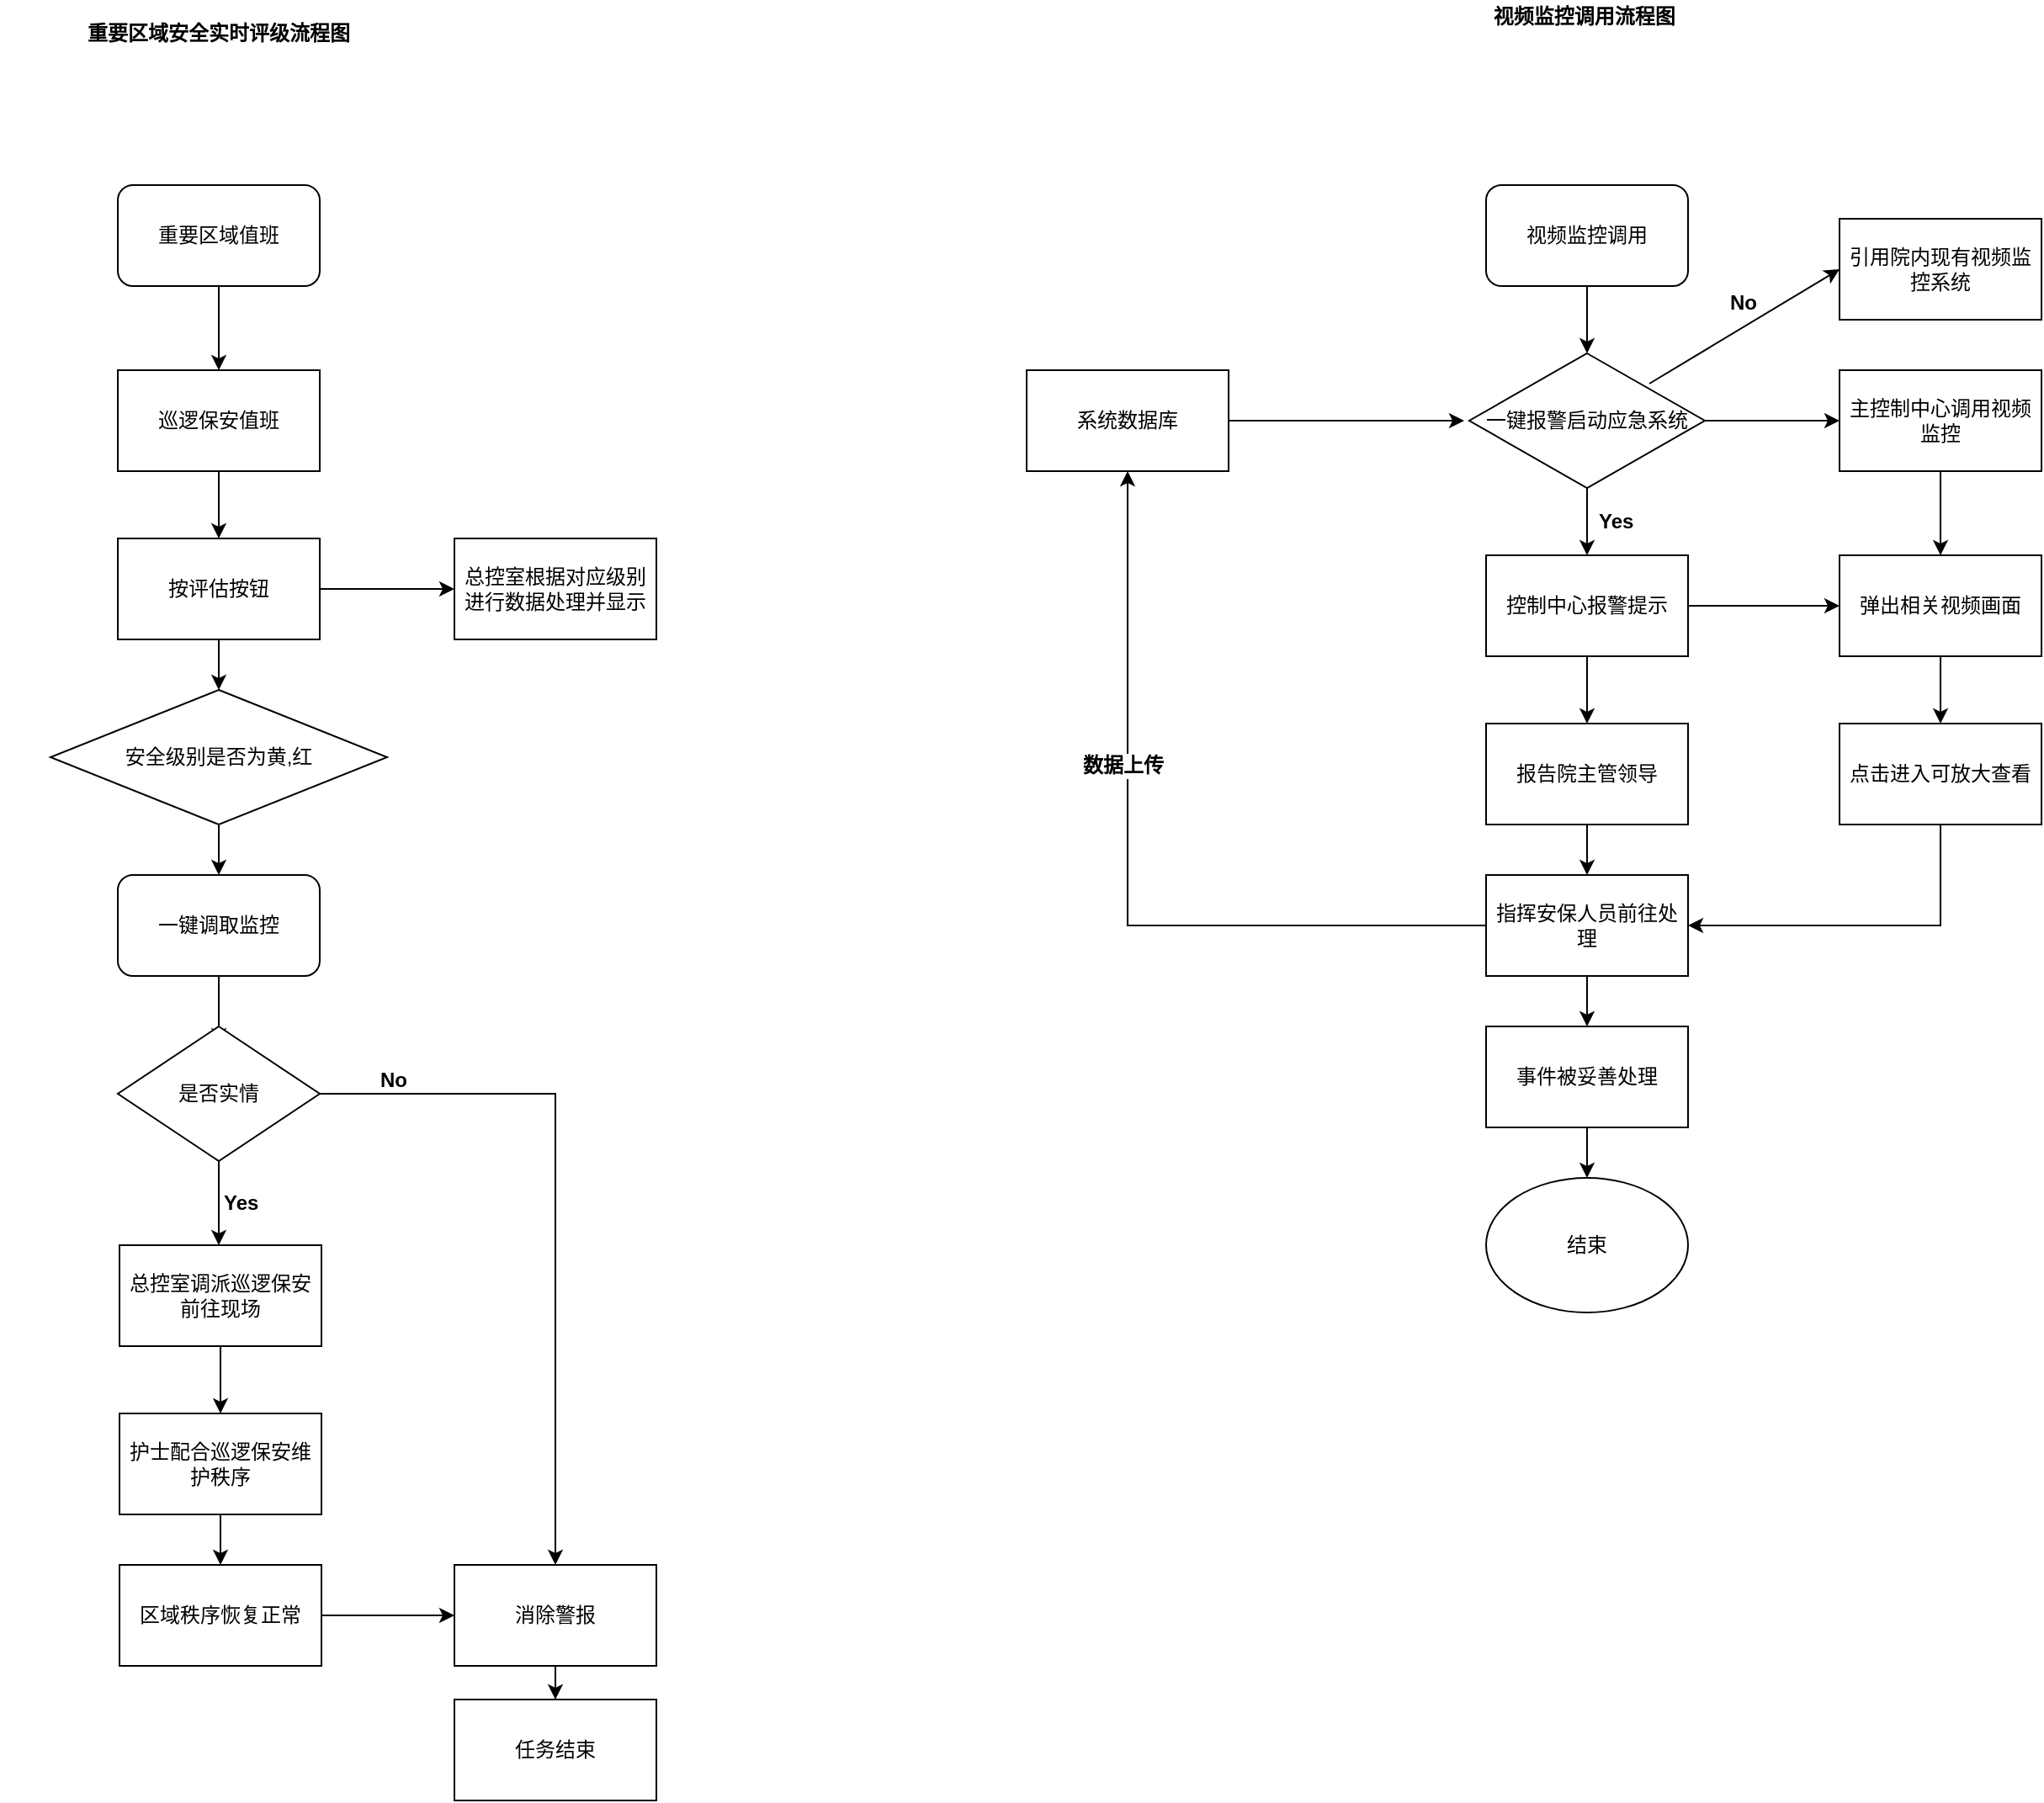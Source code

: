 <mxfile version="11.1.2" type="github"><diagram id="EdBKodDsAW8Tm6rZ8wRq" name="Page-1"><mxGraphModel dx="2249" dy="796" grid="1" gridSize="10" guides="1" tooltips="1" connect="1" arrows="1" fold="1" page="1" pageScale="1" pageWidth="827" pageHeight="1169" math="0" shadow="0"><root><mxCell id="0"/><mxCell id="1" parent="0"/><mxCell id="9bWC4TdNLWPQUW3Hfvnm-5" value="视频监控调用流程图&amp;nbsp;" style="text;html=1;strokeColor=none;fillColor=none;align=center;verticalAlign=middle;whiteSpace=wrap;rounded=0;fontStyle=1" vertex="1" parent="1"><mxGeometry x="280" y="90" width="206" height="20" as="geometry"/></mxCell><mxCell id="9bWC4TdNLWPQUW3Hfvnm-8" value="" style="edgeStyle=orthogonalEdgeStyle;rounded=0;orthogonalLoop=1;jettySize=auto;html=1;" edge="1" parent="1" source="9bWC4TdNLWPQUW3Hfvnm-6"><mxGeometry relative="1" as="geometry"><mxPoint x="383" y="300" as="targetPoint"/></mxGeometry></mxCell><mxCell id="9bWC4TdNLWPQUW3Hfvnm-6" value="视频监控调用" style="rounded=1;whiteSpace=wrap;html=1;" vertex="1" parent="1"><mxGeometry x="323" y="200" width="120" height="60" as="geometry"/></mxCell><mxCell id="9bWC4TdNLWPQUW3Hfvnm-11" value="" style="edgeStyle=orthogonalEdgeStyle;rounded=0;orthogonalLoop=1;jettySize=auto;html=1;" edge="1" parent="1" source="9bWC4TdNLWPQUW3Hfvnm-9"><mxGeometry relative="1" as="geometry"><mxPoint x="533" y="340" as="targetPoint"/></mxGeometry></mxCell><mxCell id="9bWC4TdNLWPQUW3Hfvnm-13" value="" style="edgeStyle=orthogonalEdgeStyle;rounded=0;orthogonalLoop=1;jettySize=auto;html=1;" edge="1" parent="1" source="9bWC4TdNLWPQUW3Hfvnm-9"><mxGeometry relative="1" as="geometry"><mxPoint x="383" y="420" as="targetPoint"/></mxGeometry></mxCell><mxCell id="9bWC4TdNLWPQUW3Hfvnm-9" value="一键报警启动应急系统" style="rhombus;whiteSpace=wrap;html=1;" vertex="1" parent="1"><mxGeometry x="313" y="300" width="140" height="80" as="geometry"/></mxCell><mxCell id="9bWC4TdNLWPQUW3Hfvnm-17" value="" style="edgeStyle=orthogonalEdgeStyle;rounded=0;orthogonalLoop=1;jettySize=auto;html=1;" edge="1" parent="1" source="9bWC4TdNLWPQUW3Hfvnm-14" target="9bWC4TdNLWPQUW3Hfvnm-16"><mxGeometry relative="1" as="geometry"/></mxCell><mxCell id="9bWC4TdNLWPQUW3Hfvnm-39" value="" style="edgeStyle=orthogonalEdgeStyle;rounded=0;orthogonalLoop=1;jettySize=auto;html=1;entryX=0;entryY=0.5;entryDx=0;entryDy=0;" edge="1" parent="1" source="9bWC4TdNLWPQUW3Hfvnm-14" target="9bWC4TdNLWPQUW3Hfvnm-32"><mxGeometry relative="1" as="geometry"><mxPoint x="523" y="450" as="targetPoint"/></mxGeometry></mxCell><mxCell id="9bWC4TdNLWPQUW3Hfvnm-14" value="控制中心报警提示" style="rounded=0;whiteSpace=wrap;html=1;" vertex="1" parent="1"><mxGeometry x="323" y="420" width="120" height="60" as="geometry"/></mxCell><mxCell id="9bWC4TdNLWPQUW3Hfvnm-19" value="" style="edgeStyle=orthogonalEdgeStyle;rounded=0;orthogonalLoop=1;jettySize=auto;html=1;" edge="1" parent="1" source="9bWC4TdNLWPQUW3Hfvnm-16" target="9bWC4TdNLWPQUW3Hfvnm-18"><mxGeometry relative="1" as="geometry"/></mxCell><mxCell id="9bWC4TdNLWPQUW3Hfvnm-16" value="报告院主管领导" style="rounded=0;whiteSpace=wrap;html=1;" vertex="1" parent="1"><mxGeometry x="323" y="520" width="120" height="60" as="geometry"/></mxCell><mxCell id="9bWC4TdNLWPQUW3Hfvnm-21" value="" style="edgeStyle=orthogonalEdgeStyle;rounded=0;orthogonalLoop=1;jettySize=auto;html=1;" edge="1" parent="1" source="9bWC4TdNLWPQUW3Hfvnm-18" target="9bWC4TdNLWPQUW3Hfvnm-20"><mxGeometry relative="1" as="geometry"/></mxCell><mxCell id="9bWC4TdNLWPQUW3Hfvnm-27" value="" style="edgeStyle=orthogonalEdgeStyle;rounded=0;orthogonalLoop=1;jettySize=auto;html=1;" edge="1" parent="1" source="9bWC4TdNLWPQUW3Hfvnm-18" target="9bWC4TdNLWPQUW3Hfvnm-26"><mxGeometry relative="1" as="geometry"/></mxCell><mxCell id="9bWC4TdNLWPQUW3Hfvnm-30" value="&lt;b&gt;数据上传&lt;/b&gt;" style="text;html=1;resizable=0;points=[];align=center;verticalAlign=middle;labelBackgroundColor=#ffffff;" vertex="1" connectable="0" parent="9bWC4TdNLWPQUW3Hfvnm-27"><mxGeometry x="-0.118" y="-95" relative="1" as="geometry"><mxPoint x="-98" y="-95" as="offset"/></mxGeometry></mxCell><mxCell id="9bWC4TdNLWPQUW3Hfvnm-18" value="指挥安保人员前往处理" style="rounded=0;whiteSpace=wrap;html=1;" vertex="1" parent="1"><mxGeometry x="323" y="610" width="120" height="60" as="geometry"/></mxCell><mxCell id="9bWC4TdNLWPQUW3Hfvnm-29" value="" style="edgeStyle=orthogonalEdgeStyle;rounded=0;orthogonalLoop=1;jettySize=auto;html=1;" edge="1" parent="1" source="9bWC4TdNLWPQUW3Hfvnm-26"><mxGeometry relative="1" as="geometry"><mxPoint x="310" y="340" as="targetPoint"/></mxGeometry></mxCell><mxCell id="9bWC4TdNLWPQUW3Hfvnm-26" value="系统数据库" style="rounded=0;whiteSpace=wrap;html=1;" vertex="1" parent="1"><mxGeometry x="50" y="310" width="120" height="60" as="geometry"/></mxCell><mxCell id="9bWC4TdNLWPQUW3Hfvnm-23" value="" style="edgeStyle=orthogonalEdgeStyle;rounded=0;orthogonalLoop=1;jettySize=auto;html=1;" edge="1" parent="1" source="9bWC4TdNLWPQUW3Hfvnm-20"><mxGeometry relative="1" as="geometry"><mxPoint x="383" y="790" as="targetPoint"/></mxGeometry></mxCell><mxCell id="9bWC4TdNLWPQUW3Hfvnm-20" value="事件被妥善处理" style="rounded=0;whiteSpace=wrap;html=1;" vertex="1" parent="1"><mxGeometry x="323" y="700" width="120" height="60" as="geometry"/></mxCell><mxCell id="9bWC4TdNLWPQUW3Hfvnm-15" value="&lt;b&gt;Yes&lt;/b&gt;" style="text;html=1;resizable=0;points=[];autosize=1;align=left;verticalAlign=top;spacingTop=-4;" vertex="1" parent="1"><mxGeometry x="388" y="390" width="40" height="20" as="geometry"/></mxCell><mxCell id="9bWC4TdNLWPQUW3Hfvnm-25" value="结束" style="ellipse;whiteSpace=wrap;html=1;" vertex="1" parent="1"><mxGeometry x="323" y="790" width="120" height="80" as="geometry"/></mxCell><mxCell id="9bWC4TdNLWPQUW3Hfvnm-33" value="" style="edgeStyle=orthogonalEdgeStyle;rounded=0;orthogonalLoop=1;jettySize=auto;html=1;" edge="1" parent="1" source="9bWC4TdNLWPQUW3Hfvnm-31" target="9bWC4TdNLWPQUW3Hfvnm-32"><mxGeometry relative="1" as="geometry"/></mxCell><mxCell id="9bWC4TdNLWPQUW3Hfvnm-31" value="主控制中心调用视频监控" style="rounded=0;whiteSpace=wrap;html=1;" vertex="1" parent="1"><mxGeometry x="533" y="310" width="120" height="60" as="geometry"/></mxCell><mxCell id="9bWC4TdNLWPQUW3Hfvnm-35" value="" style="edgeStyle=orthogonalEdgeStyle;rounded=0;orthogonalLoop=1;jettySize=auto;html=1;" edge="1" parent="1" source="9bWC4TdNLWPQUW3Hfvnm-32" target="9bWC4TdNLWPQUW3Hfvnm-34"><mxGeometry relative="1" as="geometry"/></mxCell><mxCell id="9bWC4TdNLWPQUW3Hfvnm-32" value="弹出相关视频画面" style="rounded=0;whiteSpace=wrap;html=1;" vertex="1" parent="1"><mxGeometry x="533" y="420" width="120" height="60" as="geometry"/></mxCell><mxCell id="9bWC4TdNLWPQUW3Hfvnm-37" value="" style="edgeStyle=orthogonalEdgeStyle;rounded=0;orthogonalLoop=1;jettySize=auto;html=1;entryX=1;entryY=0.5;entryDx=0;entryDy=0;exitX=0.5;exitY=1;exitDx=0;exitDy=0;" edge="1" parent="1" source="9bWC4TdNLWPQUW3Hfvnm-34" target="9bWC4TdNLWPQUW3Hfvnm-18"><mxGeometry relative="1" as="geometry"><mxPoint x="593" y="660" as="targetPoint"/></mxGeometry></mxCell><mxCell id="9bWC4TdNLWPQUW3Hfvnm-34" value="点击进入可放大查看" style="rounded=0;whiteSpace=wrap;html=1;" vertex="1" parent="1"><mxGeometry x="533" y="520" width="120" height="60" as="geometry"/></mxCell><mxCell id="9bWC4TdNLWPQUW3Hfvnm-41" value="" style="endArrow=classic;html=1;entryX=0;entryY=0.5;entryDx=0;entryDy=0;" edge="1" parent="1" target="9bWC4TdNLWPQUW3Hfvnm-42"><mxGeometry width="50" height="50" relative="1" as="geometry"><mxPoint x="420" y="318" as="sourcePoint"/><mxPoint x="470" y="268" as="targetPoint"/></mxGeometry></mxCell><mxCell id="9bWC4TdNLWPQUW3Hfvnm-42" value="引用院内现有视频监控系统" style="rounded=0;whiteSpace=wrap;html=1;" vertex="1" parent="1"><mxGeometry x="533" y="220" width="120" height="60" as="geometry"/></mxCell><mxCell id="9bWC4TdNLWPQUW3Hfvnm-43" value="&lt;b&gt;No&lt;/b&gt;" style="text;html=1;resizable=0;points=[];autosize=1;align=left;verticalAlign=top;spacingTop=-4;" vertex="1" parent="1"><mxGeometry x="466" y="260" width="30" height="20" as="geometry"/></mxCell><mxCell id="9bWC4TdNLWPQUW3Hfvnm-44" value="&lt;b&gt;重要区域安全实时评级流程图&lt;/b&gt;" style="text;html=1;strokeColor=none;fillColor=none;align=center;verticalAlign=middle;whiteSpace=wrap;rounded=0;" vertex="1" parent="1"><mxGeometry x="-560" y="100" width="260" height="20" as="geometry"/></mxCell><mxCell id="9bWC4TdNLWPQUW3Hfvnm-47" value="" style="edgeStyle=orthogonalEdgeStyle;rounded=0;orthogonalLoop=1;jettySize=auto;html=1;" edge="1" parent="1" source="9bWC4TdNLWPQUW3Hfvnm-45"><mxGeometry relative="1" as="geometry"><mxPoint x="-430" y="310" as="targetPoint"/></mxGeometry></mxCell><mxCell id="9bWC4TdNLWPQUW3Hfvnm-45" value="重要区域值班" style="rounded=1;whiteSpace=wrap;html=1;" vertex="1" parent="1"><mxGeometry x="-490" y="200" width="120" height="60" as="geometry"/></mxCell><mxCell id="9bWC4TdNLWPQUW3Hfvnm-50" value="" style="edgeStyle=orthogonalEdgeStyle;rounded=0;orthogonalLoop=1;jettySize=auto;html=1;" edge="1" parent="1" source="9bWC4TdNLWPQUW3Hfvnm-48" target="9bWC4TdNLWPQUW3Hfvnm-49"><mxGeometry relative="1" as="geometry"/></mxCell><mxCell id="9bWC4TdNLWPQUW3Hfvnm-48" value="巡逻保安值班" style="rounded=0;whiteSpace=wrap;html=1;" vertex="1" parent="1"><mxGeometry x="-490" y="310" width="120" height="60" as="geometry"/></mxCell><mxCell id="9bWC4TdNLWPQUW3Hfvnm-52" value="" style="edgeStyle=orthogonalEdgeStyle;rounded=0;orthogonalLoop=1;jettySize=auto;html=1;" edge="1" parent="1" source="9bWC4TdNLWPQUW3Hfvnm-49" target="9bWC4TdNLWPQUW3Hfvnm-51"><mxGeometry relative="1" as="geometry"/></mxCell><mxCell id="9bWC4TdNLWPQUW3Hfvnm-54" value="" style="edgeStyle=orthogonalEdgeStyle;rounded=0;orthogonalLoop=1;jettySize=auto;html=1;" edge="1" parent="1" source="9bWC4TdNLWPQUW3Hfvnm-49"><mxGeometry relative="1" as="geometry"><mxPoint x="-430" y="500" as="targetPoint"/></mxGeometry></mxCell><mxCell id="9bWC4TdNLWPQUW3Hfvnm-49" value="按评估按钮" style="rounded=0;whiteSpace=wrap;html=1;" vertex="1" parent="1"><mxGeometry x="-490" y="410" width="120" height="60" as="geometry"/></mxCell><mxCell id="9bWC4TdNLWPQUW3Hfvnm-51" value="总控室根据对应级别进行数据处理并显示" style="rounded=0;whiteSpace=wrap;html=1;" vertex="1" parent="1"><mxGeometry x="-290" y="410" width="120" height="60" as="geometry"/></mxCell><mxCell id="9bWC4TdNLWPQUW3Hfvnm-57" value="" style="edgeStyle=orthogonalEdgeStyle;rounded=0;orthogonalLoop=1;jettySize=auto;html=1;" edge="1" parent="1" source="9bWC4TdNLWPQUW3Hfvnm-55"><mxGeometry relative="1" as="geometry"><mxPoint x="-430" y="610" as="targetPoint"/></mxGeometry></mxCell><mxCell id="9bWC4TdNLWPQUW3Hfvnm-55" value="安全级别是否为黄,红" style="rhombus;whiteSpace=wrap;html=1;" vertex="1" parent="1"><mxGeometry x="-530" y="500" width="200" height="80" as="geometry"/></mxCell><mxCell id="9bWC4TdNLWPQUW3Hfvnm-60" value="" style="edgeStyle=orthogonalEdgeStyle;rounded=0;orthogonalLoop=1;jettySize=auto;html=1;" edge="1" parent="1" source="9bWC4TdNLWPQUW3Hfvnm-58"><mxGeometry relative="1" as="geometry"><mxPoint x="-430" y="710" as="targetPoint"/></mxGeometry></mxCell><mxCell id="9bWC4TdNLWPQUW3Hfvnm-58" value="一键调取监控" style="rounded=1;whiteSpace=wrap;html=1;" vertex="1" parent="1"><mxGeometry x="-490" y="610" width="120" height="60" as="geometry"/></mxCell><mxCell id="9bWC4TdNLWPQUW3Hfvnm-63" value="" style="edgeStyle=orthogonalEdgeStyle;rounded=0;orthogonalLoop=1;jettySize=auto;html=1;" edge="1" parent="1" source="9bWC4TdNLWPQUW3Hfvnm-61"><mxGeometry relative="1" as="geometry"><mxPoint x="-430" y="830" as="targetPoint"/></mxGeometry></mxCell><mxCell id="9bWC4TdNLWPQUW3Hfvnm-68" value="" style="edgeStyle=orthogonalEdgeStyle;rounded=0;orthogonalLoop=1;jettySize=auto;html=1;entryX=0.5;entryY=0;entryDx=0;entryDy=0;" edge="1" parent="1" source="9bWC4TdNLWPQUW3Hfvnm-61" target="9bWC4TdNLWPQUW3Hfvnm-74"><mxGeometry relative="1" as="geometry"><mxPoint x="-290" y="740" as="targetPoint"/></mxGeometry></mxCell><mxCell id="9bWC4TdNLWPQUW3Hfvnm-61" value="是否实情" style="rhombus;whiteSpace=wrap;html=1;" vertex="1" parent="1"><mxGeometry x="-490" y="700" width="120" height="80" as="geometry"/></mxCell><mxCell id="9bWC4TdNLWPQUW3Hfvnm-64" value="&lt;b&gt;Yes&lt;br&gt;&lt;br&gt;&lt;/b&gt;" style="text;html=1;resizable=0;points=[];autosize=1;align=left;verticalAlign=top;spacingTop=-4;" vertex="1" parent="1"><mxGeometry x="-429" y="795" width="40" height="30" as="geometry"/></mxCell><mxCell id="9bWC4TdNLWPQUW3Hfvnm-69" value="&lt;b&gt;No&lt;/b&gt;" style="text;html=1;resizable=0;points=[];autosize=1;align=left;verticalAlign=top;spacingTop=-4;" vertex="1" parent="1"><mxGeometry x="-336" y="722" width="30" height="20" as="geometry"/></mxCell><mxCell id="9bWC4TdNLWPQUW3Hfvnm-83" value="" style="edgeStyle=orthogonalEdgeStyle;rounded=0;orthogonalLoop=1;jettySize=auto;html=1;" edge="1" parent="1" source="9bWC4TdNLWPQUW3Hfvnm-74" target="9bWC4TdNLWPQUW3Hfvnm-82"><mxGeometry relative="1" as="geometry"/></mxCell><mxCell id="9bWC4TdNLWPQUW3Hfvnm-74" value="消除警报" style="rounded=0;whiteSpace=wrap;html=1;" vertex="1" parent="1"><mxGeometry x="-290" y="1020" width="120" height="60" as="geometry"/></mxCell><mxCell id="9bWC4TdNLWPQUW3Hfvnm-82" value="任务结束" style="rounded=0;whiteSpace=wrap;html=1;" vertex="1" parent="1"><mxGeometry x="-290" y="1100" width="120" height="60" as="geometry"/></mxCell><mxCell id="9bWC4TdNLWPQUW3Hfvnm-77" value="" style="edgeStyle=orthogonalEdgeStyle;rounded=0;orthogonalLoop=1;jettySize=auto;html=1;" edge="1" parent="1" source="9bWC4TdNLWPQUW3Hfvnm-75" target="9bWC4TdNLWPQUW3Hfvnm-76"><mxGeometry relative="1" as="geometry"/></mxCell><mxCell id="9bWC4TdNLWPQUW3Hfvnm-75" value="总控室调派巡逻保安前往现场" style="rounded=0;whiteSpace=wrap;html=1;" vertex="1" parent="1"><mxGeometry x="-489" y="830" width="120" height="60" as="geometry"/></mxCell><mxCell id="9bWC4TdNLWPQUW3Hfvnm-79" value="" style="edgeStyle=orthogonalEdgeStyle;rounded=0;orthogonalLoop=1;jettySize=auto;html=1;" edge="1" parent="1" source="9bWC4TdNLWPQUW3Hfvnm-76" target="9bWC4TdNLWPQUW3Hfvnm-78"><mxGeometry relative="1" as="geometry"/></mxCell><mxCell id="9bWC4TdNLWPQUW3Hfvnm-76" value="护士配合巡逻保安维护秩序" style="rounded=0;whiteSpace=wrap;html=1;" vertex="1" parent="1"><mxGeometry x="-489" y="930" width="120" height="60" as="geometry"/></mxCell><mxCell id="9bWC4TdNLWPQUW3Hfvnm-80" value="" style="edgeStyle=orthogonalEdgeStyle;rounded=0;orthogonalLoop=1;jettySize=auto;html=1;" edge="1" parent="1" source="9bWC4TdNLWPQUW3Hfvnm-78" target="9bWC4TdNLWPQUW3Hfvnm-74"><mxGeometry relative="1" as="geometry"/></mxCell><mxCell id="9bWC4TdNLWPQUW3Hfvnm-78" value="区域秩序恢复正常" style="rounded=0;whiteSpace=wrap;html=1;" vertex="1" parent="1"><mxGeometry x="-489" y="1020" width="120" height="60" as="geometry"/></mxCell></root></mxGraphModel></diagram></mxfile>